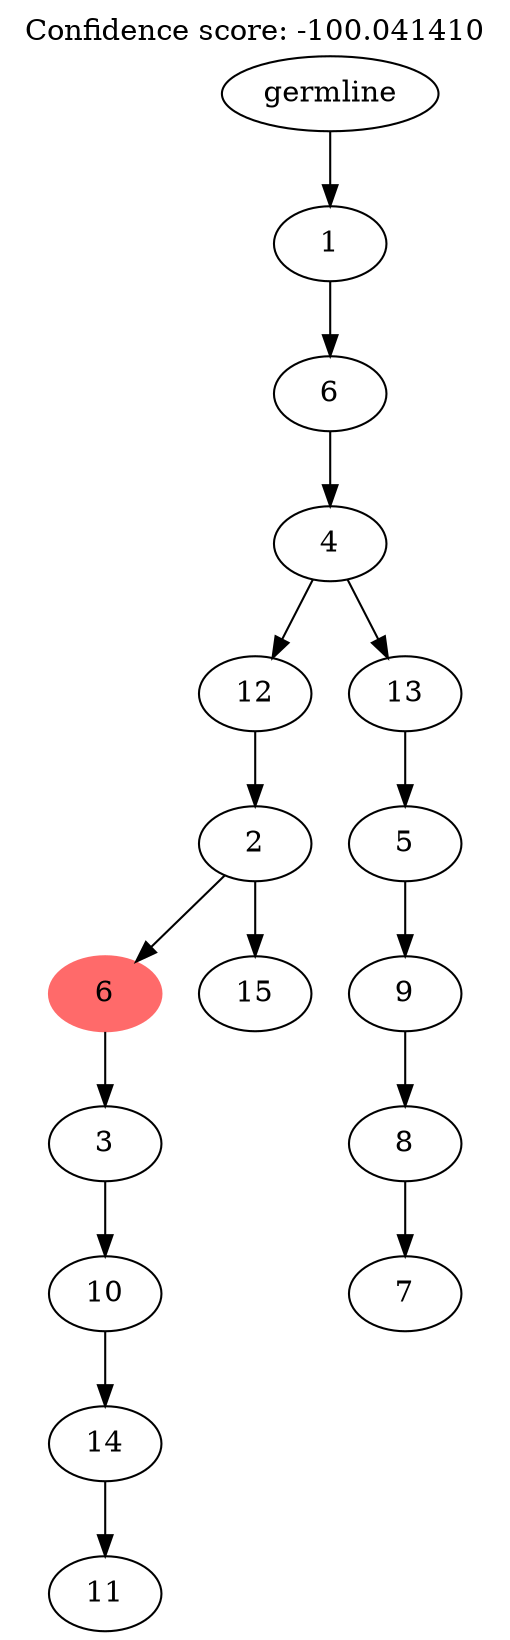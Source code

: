 digraph g {
	"15" -> "16";
	"16" [label="11"];
	"14" -> "15";
	"15" [label="14"];
	"13" -> "14";
	"14" [label="10"];
	"12" -> "13";
	"13" [label="3"];
	"10" -> "11";
	"11" [label="15"];
	"10" -> "12";
	"12" [color=indianred1, style=filled, label="6"];
	"9" -> "10";
	"10" [label="2"];
	"7" -> "8";
	"8" [label="7"];
	"6" -> "7";
	"7" [label="8"];
	"5" -> "6";
	"6" [label="9"];
	"4" -> "5";
	"5" [label="5"];
	"3" -> "4";
	"4" [label="13"];
	"3" -> "9";
	"9" [label="12"];
	"2" -> "3";
	"3" [label="4"];
	"1" -> "2";
	"2" [label="6"];
	"0" -> "1";
	"1" [label="1"];
	"0" [label="germline"];
	labelloc="t";
	label="Confidence score: -100.041410";
}
